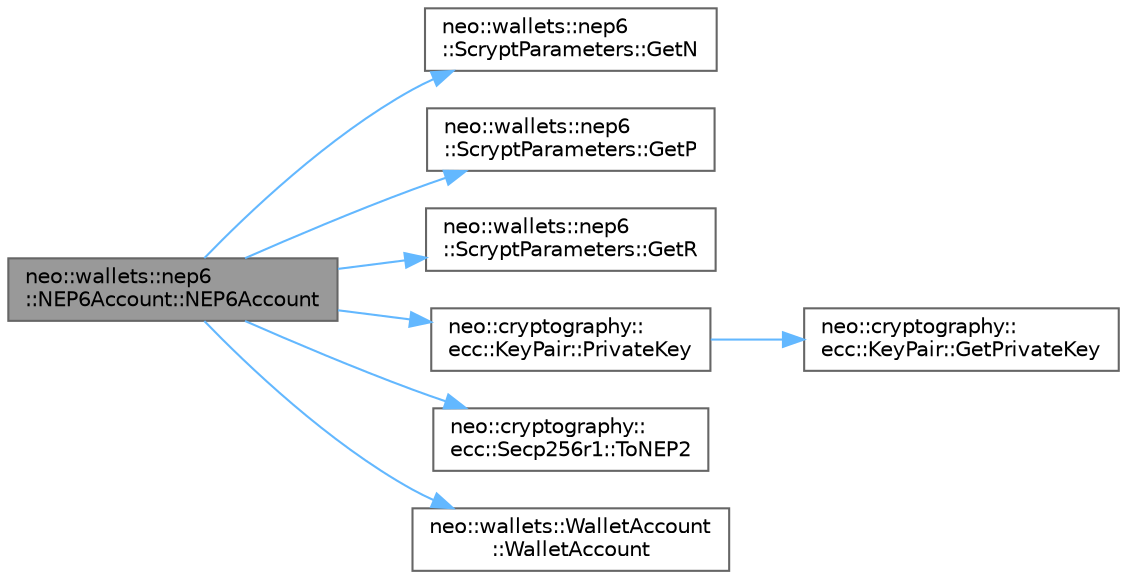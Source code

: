 digraph "neo::wallets::nep6::NEP6Account::NEP6Account"
{
 // LATEX_PDF_SIZE
  bgcolor="transparent";
  edge [fontname=Helvetica,fontsize=10,labelfontname=Helvetica,labelfontsize=10];
  node [fontname=Helvetica,fontsize=10,shape=box,height=0.2,width=0.4];
  rankdir="LR";
  Node1 [id="Node000001",label="neo::wallets::nep6\l::NEP6Account::NEP6Account",height=0.2,width=0.4,color="gray40", fillcolor="grey60", style="filled", fontcolor="black",tooltip="Constructs a NEP6Account with the specified key pair."];
  Node1 -> Node2 [id="edge1_Node000001_Node000002",color="steelblue1",style="solid",tooltip=" "];
  Node2 [id="Node000002",label="neo::wallets::nep6\l::ScryptParameters::GetN",height=0.2,width=0.4,color="grey40", fillcolor="white", style="filled",URL="$classneo_1_1wallets_1_1nep6_1_1_scrypt_parameters.html#a884c778f307d5118ea07788e357b4760",tooltip="Gets the CPU/Memory cost parameter."];
  Node1 -> Node3 [id="edge2_Node000001_Node000003",color="steelblue1",style="solid",tooltip=" "];
  Node3 [id="Node000003",label="neo::wallets::nep6\l::ScryptParameters::GetP",height=0.2,width=0.4,color="grey40", fillcolor="white", style="filled",URL="$classneo_1_1wallets_1_1nep6_1_1_scrypt_parameters.html#aff199688073e444afcc1cebd8291fa0d",tooltip="Gets the parallelization parameter."];
  Node1 -> Node4 [id="edge3_Node000001_Node000004",color="steelblue1",style="solid",tooltip=" "];
  Node4 [id="Node000004",label="neo::wallets::nep6\l::ScryptParameters::GetR",height=0.2,width=0.4,color="grey40", fillcolor="white", style="filled",URL="$classneo_1_1wallets_1_1nep6_1_1_scrypt_parameters.html#a39ac44b9e9e043f123f8172db9649ddf",tooltip="Gets the block size."];
  Node1 -> Node5 [id="edge4_Node000001_Node000005",color="steelblue1",style="solid",tooltip=" "];
  Node5 [id="Node000005",label="neo::cryptography::\lecc::KeyPair::PrivateKey",height=0.2,width=0.4,color="grey40", fillcolor="white", style="filled",URL="$classneo_1_1cryptography_1_1ecc_1_1_key_pair.html#a08278325a5a2ffd9a6cd12bbb55f37c0",tooltip="Get the private key (alias for C# compatibility)"];
  Node5 -> Node6 [id="edge5_Node000005_Node000006",color="steelblue1",style="solid",tooltip=" "];
  Node6 [id="Node000006",label="neo::cryptography::\lecc::KeyPair::GetPrivateKey",height=0.2,width=0.4,color="grey40", fillcolor="white", style="filled",URL="$classneo_1_1cryptography_1_1ecc_1_1_key_pair.html#aca87841382179ed89184dede624ed47f",tooltip="Get the private key."];
  Node1 -> Node7 [id="edge6_Node000001_Node000007",color="steelblue1",style="solid",tooltip=" "];
  Node7 [id="Node000007",label="neo::cryptography::\lecc::Secp256r1::ToNEP2",height=0.2,width=0.4,color="grey40", fillcolor="white", style="filled",URL="$classneo_1_1cryptography_1_1ecc_1_1_secp256r1.html#a1db8644441097aa4aaf508e9140ecc3e",tooltip="Convert private key to NEP2 format (encrypted)"];
  Node1 -> Node8 [id="edge7_Node000001_Node000008",color="steelblue1",style="solid",tooltip=" "];
  Node8 [id="Node000008",label="neo::wallets::WalletAccount\l::WalletAccount",height=0.2,width=0.4,color="grey40", fillcolor="white", style="filled",URL="$classneo_1_1wallets_1_1_wallet_account.html#a08896f7f2b719168b5e3da12b9f6fe91",tooltip="Constructs an empty WalletAccount."];
}
